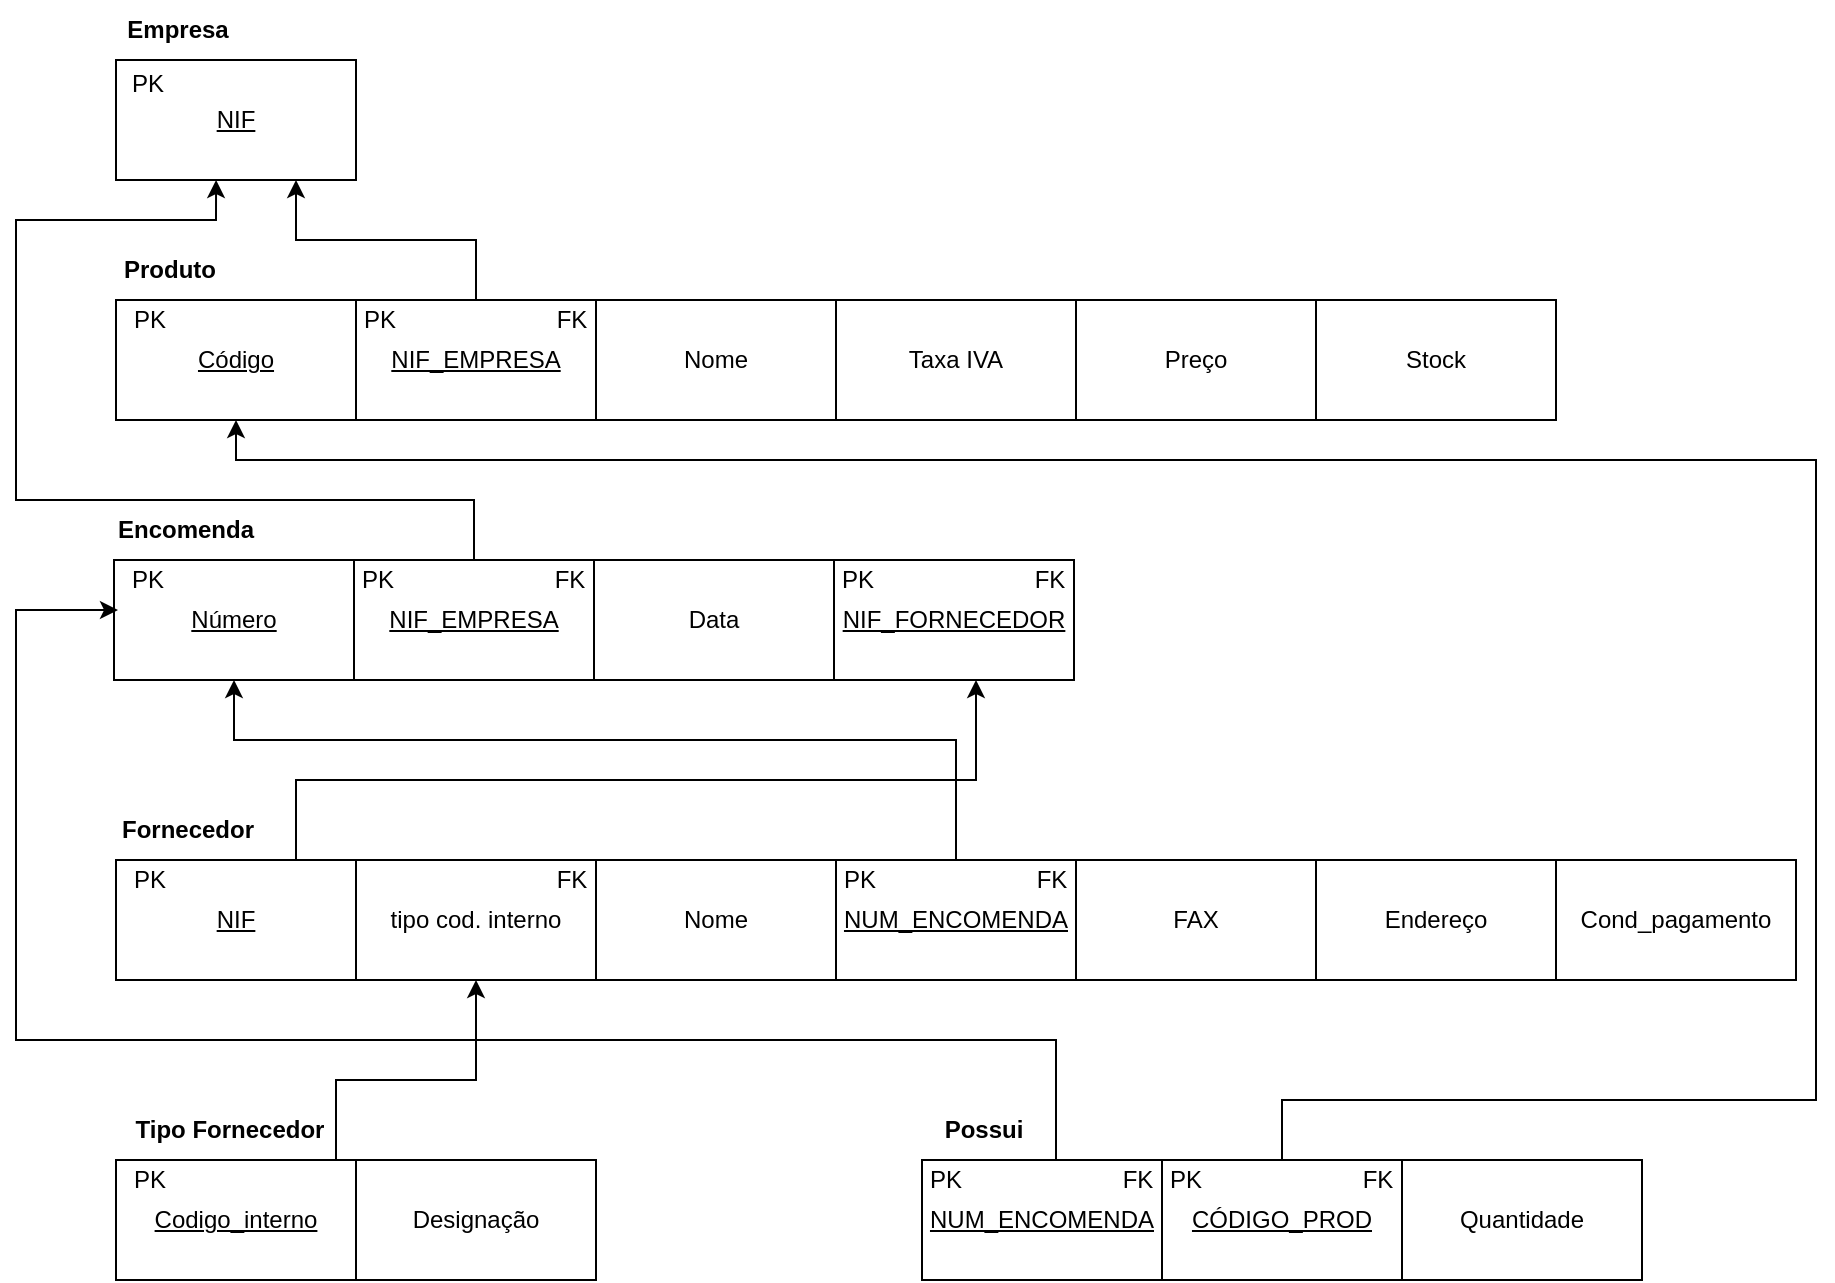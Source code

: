 <mxfile version="20.8.16" type="device"><diagram name="Page-1" id="bszIrzIBsnuBk3LDi74m"><mxGraphModel dx="1602" dy="843" grid="1" gridSize="10" guides="1" tooltips="1" connect="1" arrows="1" fold="1" page="1" pageScale="1" pageWidth="850" pageHeight="1100" math="0" shadow="0"><root><mxCell id="0"/><mxCell id="1" parent="0"/><mxCell id="nLz0S7iw2kITy44kQmtg-1" value="&lt;u&gt;NIF&lt;/u&gt;" style="rounded=0;whiteSpace=wrap;html=1;" vertex="1" parent="1"><mxGeometry x="70" y="90" width="120" height="60" as="geometry"/></mxCell><mxCell id="nLz0S7iw2kITy44kQmtg-2" value="&lt;b&gt;Empresa&lt;/b&gt;" style="text;html=1;strokeColor=none;fillColor=none;align=center;verticalAlign=middle;whiteSpace=wrap;rounded=0;" vertex="1" parent="1"><mxGeometry x="71" y="60" width="60" height="30" as="geometry"/></mxCell><mxCell id="nLz0S7iw2kITy44kQmtg-3" value="&lt;u&gt;Código&lt;/u&gt;" style="rounded=0;whiteSpace=wrap;html=1;" vertex="1" parent="1"><mxGeometry x="70" y="210" width="120" height="60" as="geometry"/></mxCell><mxCell id="nLz0S7iw2kITy44kQmtg-4" value="&lt;b&gt;Produto&lt;/b&gt;" style="text;html=1;strokeColor=none;fillColor=none;align=center;verticalAlign=middle;whiteSpace=wrap;rounded=0;" vertex="1" parent="1"><mxGeometry x="67" y="180" width="60" height="30" as="geometry"/></mxCell><mxCell id="nLz0S7iw2kITy44kQmtg-14" style="edgeStyle=orthogonalEdgeStyle;rounded=0;orthogonalLoop=1;jettySize=auto;html=1;entryX=0.75;entryY=1;entryDx=0;entryDy=0;" edge="1" parent="1" source="nLz0S7iw2kITy44kQmtg-5" target="nLz0S7iw2kITy44kQmtg-1"><mxGeometry relative="1" as="geometry"/></mxCell><mxCell id="nLz0S7iw2kITy44kQmtg-5" value="&lt;u&gt;NIF_EMPRESA&lt;/u&gt;" style="rounded=0;whiteSpace=wrap;html=1;" vertex="1" parent="1"><mxGeometry x="190" y="210" width="120" height="60" as="geometry"/></mxCell><mxCell id="nLz0S7iw2kITy44kQmtg-6" value="&lt;span&gt;Nome&lt;/span&gt;" style="rounded=0;whiteSpace=wrap;html=1;fontStyle=0" vertex="1" parent="1"><mxGeometry x="310" y="210" width="120" height="60" as="geometry"/></mxCell><mxCell id="nLz0S7iw2kITy44kQmtg-7" value="&lt;span&gt;Taxa IVA&lt;/span&gt;" style="rounded=0;whiteSpace=wrap;html=1;fontStyle=0" vertex="1" parent="1"><mxGeometry x="430" y="210" width="120" height="60" as="geometry"/></mxCell><mxCell id="nLz0S7iw2kITy44kQmtg-8" value="Preço" style="rounded=0;whiteSpace=wrap;html=1;fontStyle=0" vertex="1" parent="1"><mxGeometry x="550" y="210" width="120" height="60" as="geometry"/></mxCell><mxCell id="nLz0S7iw2kITy44kQmtg-9" value="Stock" style="rounded=0;whiteSpace=wrap;html=1;fontStyle=0" vertex="1" parent="1"><mxGeometry x="670" y="210" width="120" height="60" as="geometry"/></mxCell><mxCell id="nLz0S7iw2kITy44kQmtg-10" value="PK" style="text;html=1;strokeColor=none;fillColor=none;align=center;verticalAlign=middle;whiteSpace=wrap;rounded=0;" vertex="1" parent="1"><mxGeometry x="57" y="205" width="60" height="30" as="geometry"/></mxCell><mxCell id="nLz0S7iw2kITy44kQmtg-11" value="PK" style="text;html=1;strokeColor=none;fillColor=none;align=center;verticalAlign=middle;whiteSpace=wrap;rounded=0;" vertex="1" parent="1"><mxGeometry x="172" y="205" width="60" height="30" as="geometry"/></mxCell><mxCell id="nLz0S7iw2kITy44kQmtg-12" value="FK" style="text;html=1;strokeColor=none;fillColor=none;align=center;verticalAlign=middle;whiteSpace=wrap;rounded=0;" vertex="1" parent="1"><mxGeometry x="268" y="205" width="60" height="30" as="geometry"/></mxCell><mxCell id="nLz0S7iw2kITy44kQmtg-13" value="PK" style="text;html=1;strokeColor=none;fillColor=none;align=center;verticalAlign=middle;whiteSpace=wrap;rounded=0;" vertex="1" parent="1"><mxGeometry x="56" y="87" width="60" height="30" as="geometry"/></mxCell><mxCell id="nLz0S7iw2kITy44kQmtg-15" value="&lt;u&gt;Número&lt;/u&gt;" style="rounded=0;whiteSpace=wrap;html=1;" vertex="1" parent="1"><mxGeometry x="69" y="340" width="120" height="60" as="geometry"/></mxCell><mxCell id="nLz0S7iw2kITy44kQmtg-16" value="&lt;b&gt;Encomenda&lt;/b&gt;" style="text;html=1;strokeColor=none;fillColor=none;align=center;verticalAlign=middle;whiteSpace=wrap;rounded=0;" vertex="1" parent="1"><mxGeometry x="75" y="310" width="60" height="30" as="geometry"/></mxCell><mxCell id="nLz0S7iw2kITy44kQmtg-39" style="edgeStyle=orthogonalEdgeStyle;rounded=0;orthogonalLoop=1;jettySize=auto;html=1;entryX=0.417;entryY=1;entryDx=0;entryDy=0;entryPerimeter=0;" edge="1" parent="1" source="nLz0S7iw2kITy44kQmtg-17" target="nLz0S7iw2kITy44kQmtg-1"><mxGeometry relative="1" as="geometry"><Array as="points"><mxPoint x="249" y="310"/><mxPoint x="20" y="310"/><mxPoint x="20" y="170"/><mxPoint x="120" y="170"/></Array></mxGeometry></mxCell><mxCell id="nLz0S7iw2kITy44kQmtg-17" value="&lt;u&gt;NIF_EMPRESA&lt;/u&gt;" style="rounded=0;whiteSpace=wrap;html=1;" vertex="1" parent="1"><mxGeometry x="189" y="340" width="120" height="60" as="geometry"/></mxCell><mxCell id="nLz0S7iw2kITy44kQmtg-18" value="PK" style="text;html=1;strokeColor=none;fillColor=none;align=center;verticalAlign=middle;whiteSpace=wrap;rounded=0;" vertex="1" parent="1"><mxGeometry x="56" y="335" width="60" height="30" as="geometry"/></mxCell><mxCell id="nLz0S7iw2kITy44kQmtg-19" value="PK" style="text;html=1;strokeColor=none;fillColor=none;align=center;verticalAlign=middle;whiteSpace=wrap;rounded=0;" vertex="1" parent="1"><mxGeometry x="171" y="335" width="60" height="30" as="geometry"/></mxCell><mxCell id="nLz0S7iw2kITy44kQmtg-20" value="FK" style="text;html=1;strokeColor=none;fillColor=none;align=center;verticalAlign=middle;whiteSpace=wrap;rounded=0;" vertex="1" parent="1"><mxGeometry x="267" y="335" width="60" height="30" as="geometry"/></mxCell><mxCell id="nLz0S7iw2kITy44kQmtg-21" value="&lt;span&gt;Data&lt;/span&gt;" style="rounded=0;whiteSpace=wrap;html=1;fontStyle=0" vertex="1" parent="1"><mxGeometry x="309" y="340" width="120" height="60" as="geometry"/></mxCell><mxCell id="nLz0S7iw2kITy44kQmtg-23" value="&lt;u&gt;NIF_FORNECEDOR&lt;/u&gt;" style="rounded=0;whiteSpace=wrap;html=1;" vertex="1" parent="1"><mxGeometry x="429" y="340" width="120" height="60" as="geometry"/></mxCell><mxCell id="nLz0S7iw2kITy44kQmtg-24" value="PK" style="text;html=1;strokeColor=none;fillColor=none;align=center;verticalAlign=middle;whiteSpace=wrap;rounded=0;" vertex="1" parent="1"><mxGeometry x="411" y="335" width="60" height="30" as="geometry"/></mxCell><mxCell id="nLz0S7iw2kITy44kQmtg-25" value="FK" style="text;html=1;strokeColor=none;fillColor=none;align=center;verticalAlign=middle;whiteSpace=wrap;rounded=0;" vertex="1" parent="1"><mxGeometry x="507" y="335" width="60" height="30" as="geometry"/></mxCell><mxCell id="nLz0S7iw2kITy44kQmtg-26" value="&lt;u&gt;NIF&lt;/u&gt;" style="rounded=0;whiteSpace=wrap;html=1;" vertex="1" parent="1"><mxGeometry x="70" y="490" width="120" height="60" as="geometry"/></mxCell><mxCell id="nLz0S7iw2kITy44kQmtg-40" style="edgeStyle=orthogonalEdgeStyle;rounded=0;orthogonalLoop=1;jettySize=auto;html=1;exitX=1;exitY=1;exitDx=0;exitDy=0;" edge="1" parent="1" source="nLz0S7iw2kITy44kQmtg-27" target="nLz0S7iw2kITy44kQmtg-23"><mxGeometry relative="1" as="geometry"><mxPoint x="490" y="400" as="targetPoint"/><Array as="points"><mxPoint x="160" y="490"/><mxPoint x="160" y="450"/><mxPoint x="500" y="450"/></Array></mxGeometry></mxCell><mxCell id="nLz0S7iw2kITy44kQmtg-27" value="&lt;b&gt;Fornecedor&lt;/b&gt;" style="text;html=1;strokeColor=none;fillColor=none;align=center;verticalAlign=middle;whiteSpace=wrap;rounded=0;" vertex="1" parent="1"><mxGeometry x="76" y="460" width="60" height="30" as="geometry"/></mxCell><mxCell id="nLz0S7iw2kITy44kQmtg-28" value="tipo cod. interno" style="rounded=0;whiteSpace=wrap;html=1;" vertex="1" parent="1"><mxGeometry x="190" y="490" width="120" height="60" as="geometry"/></mxCell><mxCell id="nLz0S7iw2kITy44kQmtg-29" value="PK" style="text;html=1;strokeColor=none;fillColor=none;align=center;verticalAlign=middle;whiteSpace=wrap;rounded=0;" vertex="1" parent="1"><mxGeometry x="57" y="485" width="60" height="30" as="geometry"/></mxCell><mxCell id="nLz0S7iw2kITy44kQmtg-31" value="FK" style="text;html=1;strokeColor=none;fillColor=none;align=center;verticalAlign=middle;whiteSpace=wrap;rounded=0;" vertex="1" parent="1"><mxGeometry x="268" y="485" width="60" height="30" as="geometry"/></mxCell><mxCell id="nLz0S7iw2kITy44kQmtg-32" value="&lt;span&gt;Nome&lt;/span&gt;" style="rounded=0;whiteSpace=wrap;html=1;fontStyle=0" vertex="1" parent="1"><mxGeometry x="310" y="490" width="120" height="60" as="geometry"/></mxCell><mxCell id="nLz0S7iw2kITy44kQmtg-41" style="edgeStyle=orthogonalEdgeStyle;rounded=0;orthogonalLoop=1;jettySize=auto;html=1;entryX=0.5;entryY=1;entryDx=0;entryDy=0;" edge="1" parent="1" source="nLz0S7iw2kITy44kQmtg-33" target="nLz0S7iw2kITy44kQmtg-15"><mxGeometry relative="1" as="geometry"><Array as="points"><mxPoint x="490" y="430"/><mxPoint x="129" y="430"/></Array></mxGeometry></mxCell><mxCell id="nLz0S7iw2kITy44kQmtg-33" value="&lt;u&gt;NUM_ENCOMENDA&lt;/u&gt;" style="rounded=0;whiteSpace=wrap;html=1;" vertex="1" parent="1"><mxGeometry x="430" y="490" width="120" height="60" as="geometry"/></mxCell><mxCell id="nLz0S7iw2kITy44kQmtg-34" value="PK" style="text;html=1;strokeColor=none;fillColor=none;align=center;verticalAlign=middle;whiteSpace=wrap;rounded=0;" vertex="1" parent="1"><mxGeometry x="412" y="485" width="60" height="30" as="geometry"/></mxCell><mxCell id="nLz0S7iw2kITy44kQmtg-35" value="FK" style="text;html=1;strokeColor=none;fillColor=none;align=center;verticalAlign=middle;whiteSpace=wrap;rounded=0;" vertex="1" parent="1"><mxGeometry x="508" y="485" width="60" height="30" as="geometry"/></mxCell><mxCell id="nLz0S7iw2kITy44kQmtg-36" value="FAX" style="rounded=0;whiteSpace=wrap;html=1;" vertex="1" parent="1"><mxGeometry x="550" y="490" width="120" height="60" as="geometry"/></mxCell><mxCell id="nLz0S7iw2kITy44kQmtg-37" value="Endereço" style="rounded=0;whiteSpace=wrap;html=1;" vertex="1" parent="1"><mxGeometry x="670" y="490" width="120" height="60" as="geometry"/></mxCell><mxCell id="nLz0S7iw2kITy44kQmtg-38" value="Cond_pagamento" style="rounded=0;whiteSpace=wrap;html=1;" vertex="1" parent="1"><mxGeometry x="790" y="490" width="120" height="60" as="geometry"/></mxCell><mxCell id="nLz0S7iw2kITy44kQmtg-43" value="&lt;u&gt;Codigo_interno&lt;/u&gt;" style="rounded=0;whiteSpace=wrap;html=1;" vertex="1" parent="1"><mxGeometry x="70" y="640" width="120" height="60" as="geometry"/></mxCell><mxCell id="nLz0S7iw2kITy44kQmtg-49" style="edgeStyle=orthogonalEdgeStyle;rounded=0;orthogonalLoop=1;jettySize=auto;html=1;exitX=0.5;exitY=1;exitDx=0;exitDy=0;entryX=0.5;entryY=1;entryDx=0;entryDy=0;" edge="1" parent="1" source="nLz0S7iw2kITy44kQmtg-44" target="nLz0S7iw2kITy44kQmtg-28"><mxGeometry relative="1" as="geometry"><Array as="points"><mxPoint x="180" y="640"/><mxPoint x="180" y="600"/><mxPoint x="250" y="600"/></Array></mxGeometry></mxCell><mxCell id="nLz0S7iw2kITy44kQmtg-44" value="&lt;b&gt;Tipo Fornecedor&lt;/b&gt;" style="text;html=1;strokeColor=none;fillColor=none;align=center;verticalAlign=middle;whiteSpace=wrap;rounded=0;" vertex="1" parent="1"><mxGeometry x="65" y="610" width="124" height="30" as="geometry"/></mxCell><mxCell id="nLz0S7iw2kITy44kQmtg-45" value="Designação" style="rounded=0;whiteSpace=wrap;html=1;" vertex="1" parent="1"><mxGeometry x="190" y="640" width="120" height="60" as="geometry"/></mxCell><mxCell id="nLz0S7iw2kITy44kQmtg-46" value="PK" style="text;html=1;strokeColor=none;fillColor=none;align=center;verticalAlign=middle;whiteSpace=wrap;rounded=0;" vertex="1" parent="1"><mxGeometry x="57" y="635" width="60" height="30" as="geometry"/></mxCell><mxCell id="nLz0S7iw2kITy44kQmtg-50" value="&lt;u&gt;NUM_ENCOMENDA&lt;/u&gt;" style="rounded=0;whiteSpace=wrap;html=1;" vertex="1" parent="1"><mxGeometry x="473" y="640" width="120" height="60" as="geometry"/></mxCell><mxCell id="nLz0S7iw2kITy44kQmtg-60" style="edgeStyle=orthogonalEdgeStyle;rounded=0;orthogonalLoop=1;jettySize=auto;html=1;exitX=1;exitY=1;exitDx=0;exitDy=0;entryX=0.25;entryY=1;entryDx=0;entryDy=0;" edge="1" parent="1" source="nLz0S7iw2kITy44kQmtg-51" target="nLz0S7iw2kITy44kQmtg-18"><mxGeometry relative="1" as="geometry"><Array as="points"><mxPoint x="540" y="580"/><mxPoint x="20" y="580"/><mxPoint x="20" y="365"/></Array></mxGeometry></mxCell><mxCell id="nLz0S7iw2kITy44kQmtg-51" value="&lt;b&gt;Possui&lt;/b&gt;" style="text;html=1;strokeColor=none;fillColor=none;align=center;verticalAlign=middle;whiteSpace=wrap;rounded=0;" vertex="1" parent="1"><mxGeometry x="468" y="610" width="72" height="30" as="geometry"/></mxCell><mxCell id="nLz0S7iw2kITy44kQmtg-61" style="edgeStyle=orthogonalEdgeStyle;rounded=0;orthogonalLoop=1;jettySize=auto;html=1;exitX=0.5;exitY=0;exitDx=0;exitDy=0;entryX=0.5;entryY=1;entryDx=0;entryDy=0;" edge="1" parent="1" source="nLz0S7iw2kITy44kQmtg-52" target="nLz0S7iw2kITy44kQmtg-3"><mxGeometry relative="1" as="geometry"><Array as="points"><mxPoint x="653" y="610"/><mxPoint x="920" y="610"/><mxPoint x="920" y="290"/><mxPoint x="130" y="290"/></Array></mxGeometry></mxCell><mxCell id="nLz0S7iw2kITy44kQmtg-52" value="&lt;u&gt;CÓDIGO_PROD&lt;/u&gt;" style="rounded=0;whiteSpace=wrap;html=1;" vertex="1" parent="1"><mxGeometry x="593" y="640" width="120" height="60" as="geometry"/></mxCell><mxCell id="nLz0S7iw2kITy44kQmtg-54" value="Quantidade" style="rounded=0;whiteSpace=wrap;html=1;" vertex="1" parent="1"><mxGeometry x="713" y="640" width="120" height="60" as="geometry"/></mxCell><mxCell id="nLz0S7iw2kITy44kQmtg-56" value="PK" style="text;html=1;strokeColor=none;fillColor=none;align=center;verticalAlign=middle;whiteSpace=wrap;rounded=0;" vertex="1" parent="1"><mxGeometry x="575" y="635" width="60" height="30" as="geometry"/></mxCell><mxCell id="nLz0S7iw2kITy44kQmtg-57" value="FK" style="text;html=1;strokeColor=none;fillColor=none;align=center;verticalAlign=middle;whiteSpace=wrap;rounded=0;" vertex="1" parent="1"><mxGeometry x="671" y="635" width="60" height="30" as="geometry"/></mxCell><mxCell id="nLz0S7iw2kITy44kQmtg-58" value="PK" style="text;html=1;strokeColor=none;fillColor=none;align=center;verticalAlign=middle;whiteSpace=wrap;rounded=0;" vertex="1" parent="1"><mxGeometry x="455" y="635" width="60" height="30" as="geometry"/></mxCell><mxCell id="nLz0S7iw2kITy44kQmtg-59" value="FK" style="text;html=1;strokeColor=none;fillColor=none;align=center;verticalAlign=middle;whiteSpace=wrap;rounded=0;" vertex="1" parent="1"><mxGeometry x="551" y="635" width="60" height="30" as="geometry"/></mxCell></root></mxGraphModel></diagram></mxfile>